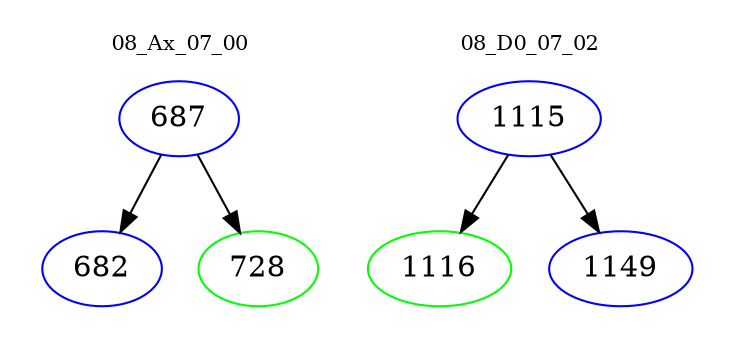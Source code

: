 digraph{
subgraph cluster_0 {
color = white
label = "08_Ax_07_00";
fontsize=10;
T0_687 [label="687", color="blue"]
T0_687 -> T0_682 [color="black"]
T0_682 [label="682", color="blue"]
T0_687 -> T0_728 [color="black"]
T0_728 [label="728", color="green"]
}
subgraph cluster_1 {
color = white
label = "08_D0_07_02";
fontsize=10;
T1_1115 [label="1115", color="blue"]
T1_1115 -> T1_1116 [color="black"]
T1_1116 [label="1116", color="green"]
T1_1115 -> T1_1149 [color="black"]
T1_1149 [label="1149", color="blue"]
}
}

